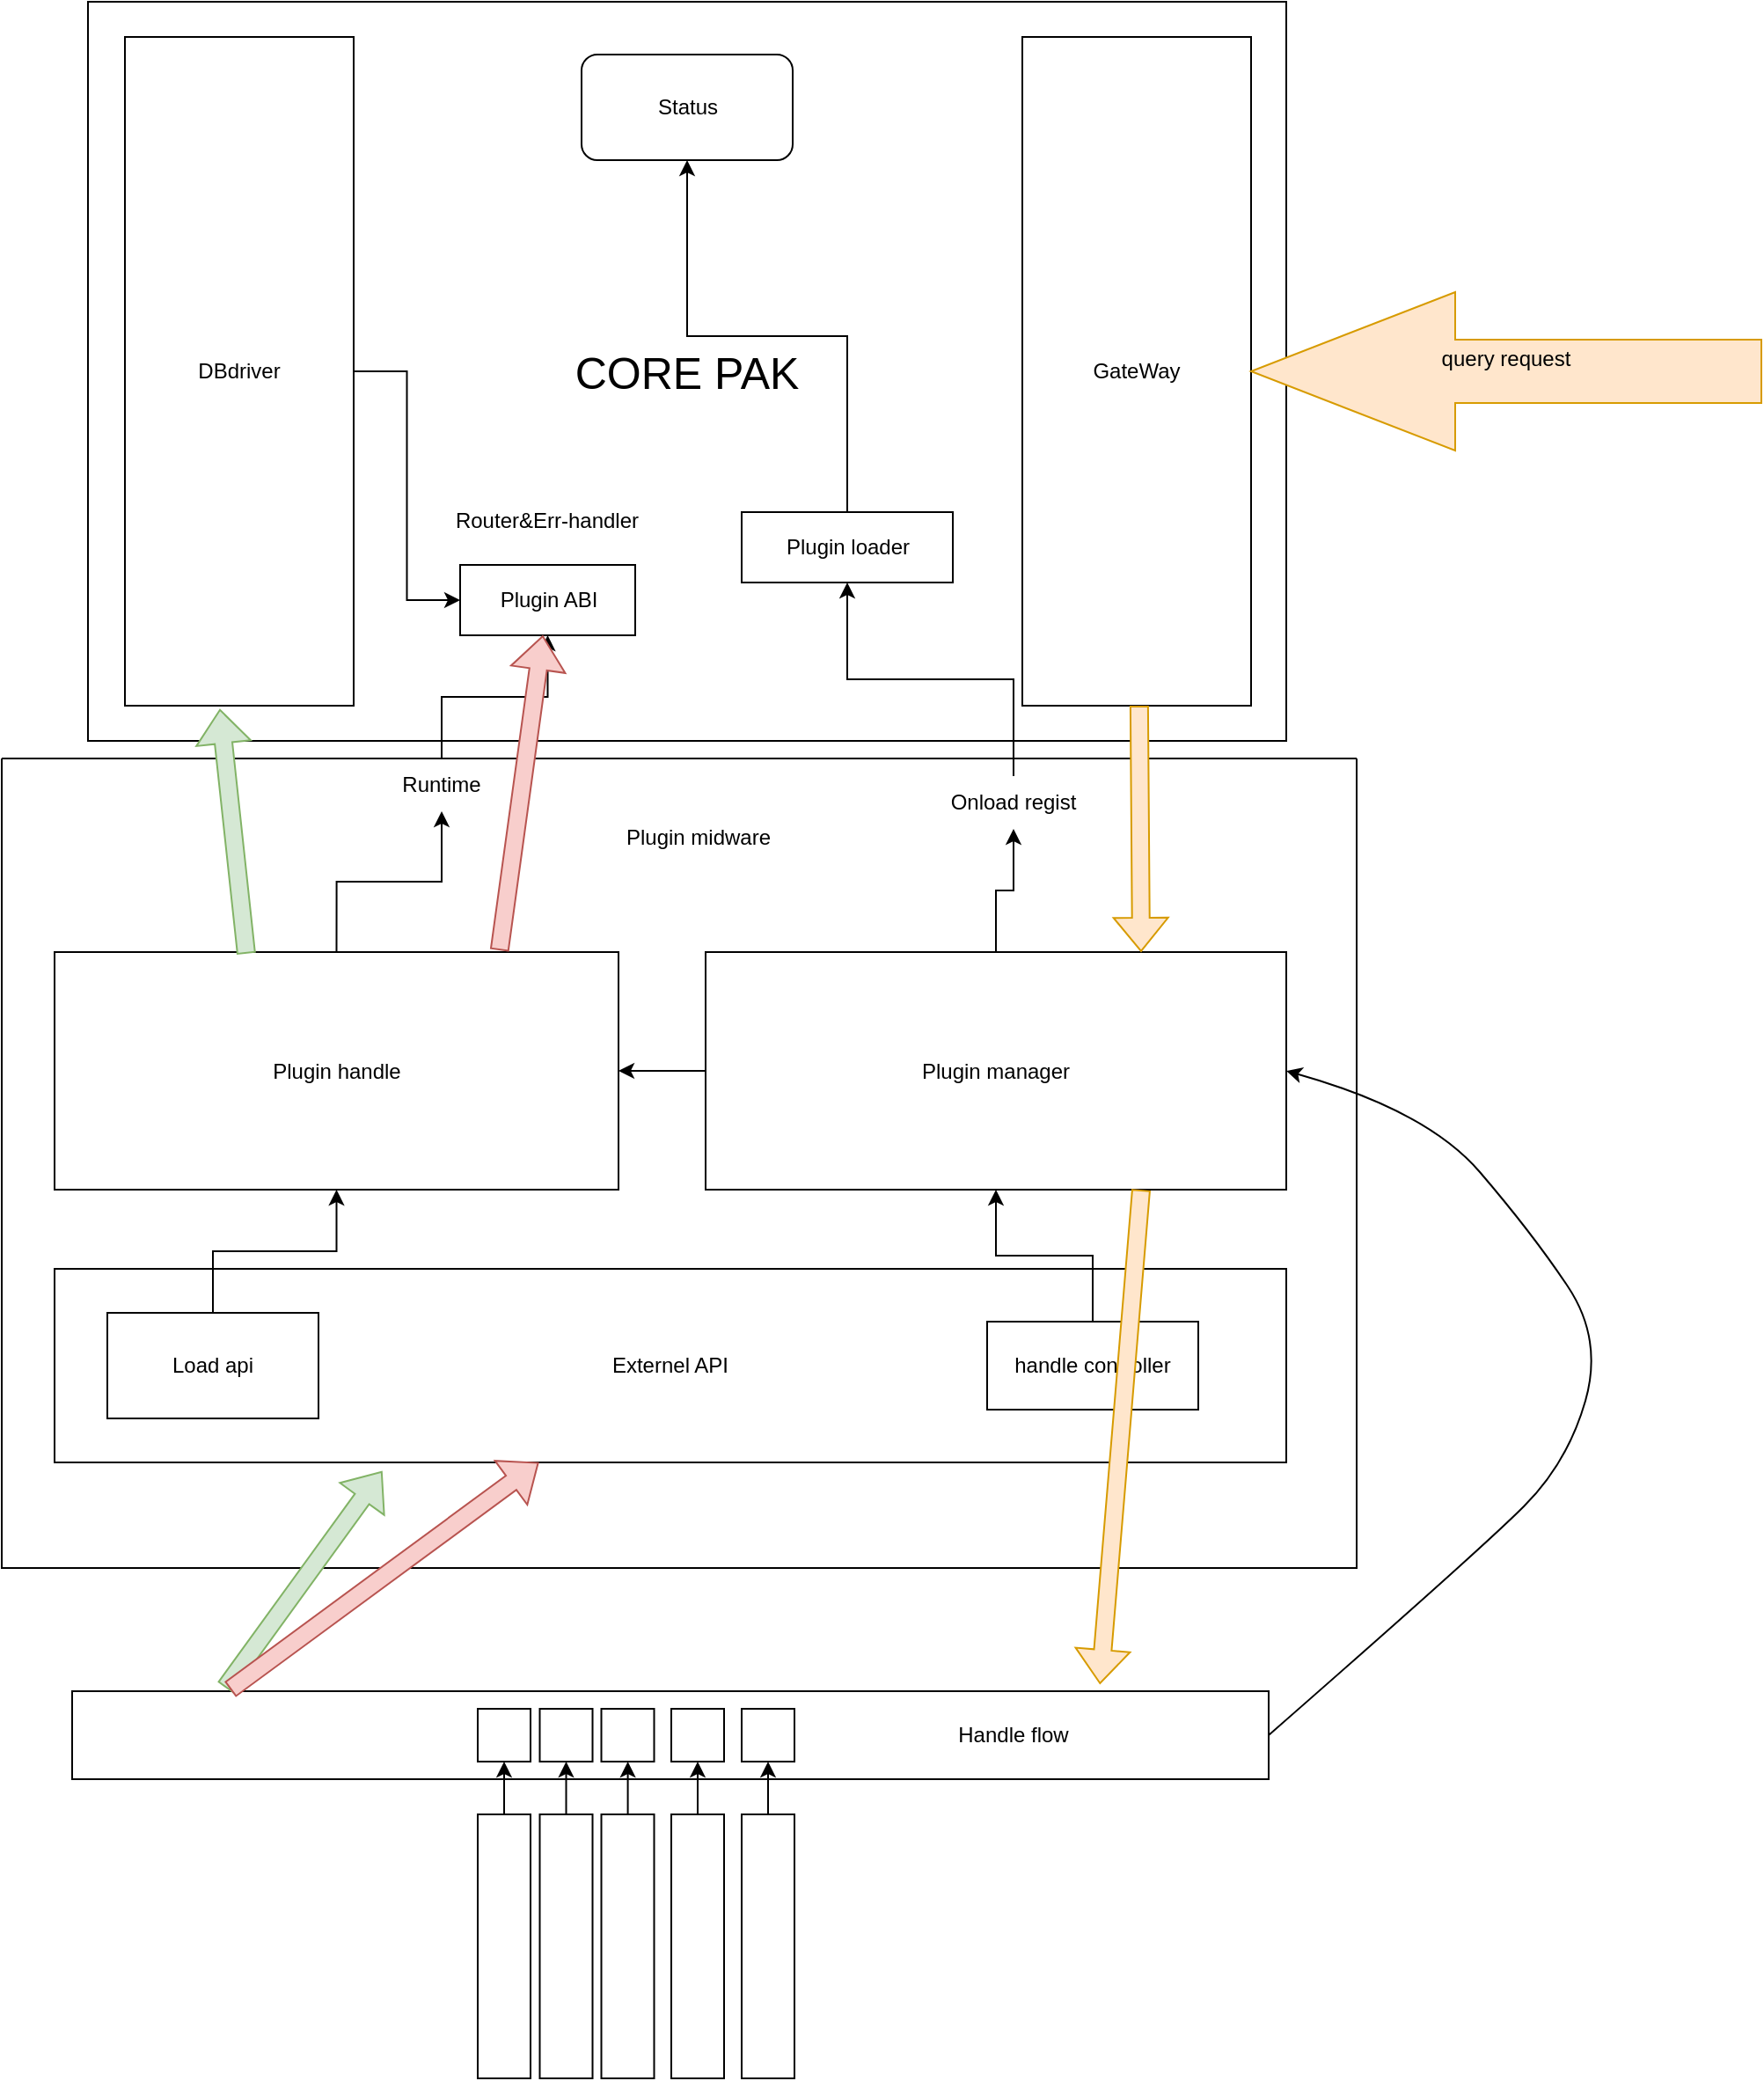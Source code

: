 <mxfile version="21.8.2" type="github">
  <diagram name="第 1 页" id="t-duSqgRqeBRRkxJ5DEV">
    <mxGraphModel dx="977" dy="612" grid="1" gridSize="10" guides="1" tooltips="1" connect="1" arrows="1" fold="1" page="1" pageScale="1" pageWidth="3300" pageHeight="4681" math="0" shadow="0">
      <root>
        <mxCell id="0" />
        <mxCell id="1" parent="0" />
        <mxCell id="nc-FkKqiqVNiR-dqxhJH-41" value="" style="rounded=0;whiteSpace=wrap;html=1;" vertex="1" parent="1">
          <mxGeometry x="930" y="1290" width="680" height="50" as="geometry" />
        </mxCell>
        <mxCell id="nc-FkKqiqVNiR-dqxhJH-39" value="" style="swimlane;startSize=0;" vertex="1" parent="1">
          <mxGeometry x="890" y="760" width="770" height="460" as="geometry">
            <mxRectangle x="40" y="530" width="50" height="40" as="alternateBounds" />
          </mxGeometry>
        </mxCell>
        <mxCell id="nc-FkKqiqVNiR-dqxhJH-1" value="&lt;div&gt;&lt;font style=&quot;font-size: 25px;&quot;&gt;CORE PAK&lt;/font&gt;&lt;/div&gt;" style="rounded=0;whiteSpace=wrap;html=1;" vertex="1" parent="1">
          <mxGeometry x="939" y="330" width="681" height="420" as="geometry" />
        </mxCell>
        <mxCell id="nc-FkKqiqVNiR-dqxhJH-2" value="&lt;div&gt;GateWay&lt;/div&gt;" style="rounded=0;whiteSpace=wrap;html=1;" vertex="1" parent="1">
          <mxGeometry x="1470" y="350" width="130" height="380" as="geometry" />
        </mxCell>
        <mxCell id="nc-FkKqiqVNiR-dqxhJH-66" style="edgeStyle=orthogonalEdgeStyle;rounded=0;orthogonalLoop=1;jettySize=auto;html=1;" edge="1" parent="1" source="nc-FkKqiqVNiR-dqxhJH-4" target="nc-FkKqiqVNiR-dqxhJH-16">
          <mxGeometry relative="1" as="geometry" />
        </mxCell>
        <mxCell id="nc-FkKqiqVNiR-dqxhJH-4" value="&lt;div&gt;DBdriver&lt;/div&gt;" style="rounded=0;whiteSpace=wrap;html=1;" vertex="1" parent="1">
          <mxGeometry x="960" y="350" width="130" height="380" as="geometry" />
        </mxCell>
        <mxCell id="nc-FkKqiqVNiR-dqxhJH-77" style="edgeStyle=orthogonalEdgeStyle;rounded=0;orthogonalLoop=1;jettySize=auto;html=1;" edge="1" parent="1" source="nc-FkKqiqVNiR-dqxhJH-5" target="nc-FkKqiqVNiR-dqxhJH-76">
          <mxGeometry relative="1" as="geometry" />
        </mxCell>
        <mxCell id="nc-FkKqiqVNiR-dqxhJH-5" value="&lt;div&gt;Plugin loader&lt;/div&gt;" style="rounded=0;whiteSpace=wrap;html=1;" vertex="1" parent="1">
          <mxGeometry x="1310.5" y="620" width="120" height="40" as="geometry" />
        </mxCell>
        <mxCell id="nc-FkKqiqVNiR-dqxhJH-14" value="" style="edgeStyle=orthogonalEdgeStyle;rounded=0;orthogonalLoop=1;jettySize=auto;html=1;" edge="1" parent="1" source="nc-FkKqiqVNiR-dqxhJH-6" target="nc-FkKqiqVNiR-dqxhJH-9">
          <mxGeometry relative="1" as="geometry" />
        </mxCell>
        <mxCell id="nc-FkKqiqVNiR-dqxhJH-19" style="edgeStyle=orthogonalEdgeStyle;rounded=0;orthogonalLoop=1;jettySize=auto;html=1;" edge="1" parent="1" source="nc-FkKqiqVNiR-dqxhJH-22" target="nc-FkKqiqVNiR-dqxhJH-5">
          <mxGeometry relative="1" as="geometry" />
        </mxCell>
        <mxCell id="nc-FkKqiqVNiR-dqxhJH-6" value="Plugin manager" style="rounded=0;whiteSpace=wrap;html=1;" vertex="1" parent="1">
          <mxGeometry x="1290" y="870" width="330" height="135" as="geometry" />
        </mxCell>
        <mxCell id="nc-FkKqiqVNiR-dqxhJH-17" style="edgeStyle=orthogonalEdgeStyle;rounded=0;orthogonalLoop=1;jettySize=auto;html=1;exitX=0.5;exitY=0;exitDx=0;exitDy=0;" edge="1" parent="1" source="nc-FkKqiqVNiR-dqxhJH-20" target="nc-FkKqiqVNiR-dqxhJH-16">
          <mxGeometry relative="1" as="geometry" />
        </mxCell>
        <mxCell id="nc-FkKqiqVNiR-dqxhJH-9" value="Plugin handle" style="rounded=0;whiteSpace=wrap;html=1;" vertex="1" parent="1">
          <mxGeometry x="920" y="870" width="320.5" height="135" as="geometry" />
        </mxCell>
        <mxCell id="nc-FkKqiqVNiR-dqxhJH-16" value="Plugin ABI" style="rounded=0;whiteSpace=wrap;html=1;glass=0;" vertex="1" parent="1">
          <mxGeometry x="1150.5" y="650" width="99.5" height="40" as="geometry" />
        </mxCell>
        <mxCell id="nc-FkKqiqVNiR-dqxhJH-21" value="" style="edgeStyle=orthogonalEdgeStyle;rounded=0;orthogonalLoop=1;jettySize=auto;html=1;exitX=0.5;exitY=0;exitDx=0;exitDy=0;" edge="1" parent="1" source="nc-FkKqiqVNiR-dqxhJH-9" target="nc-FkKqiqVNiR-dqxhJH-20">
          <mxGeometry relative="1" as="geometry">
            <mxPoint x="1080" y="870" as="sourcePoint" />
            <mxPoint x="1200" y="680" as="targetPoint" />
          </mxGeometry>
        </mxCell>
        <mxCell id="nc-FkKqiqVNiR-dqxhJH-20" value="Runtime" style="text;html=1;strokeColor=none;fillColor=none;align=center;verticalAlign=middle;whiteSpace=wrap;rounded=0;" vertex="1" parent="1">
          <mxGeometry x="1110" y="760" width="60" height="30" as="geometry" />
        </mxCell>
        <mxCell id="nc-FkKqiqVNiR-dqxhJH-23" value="" style="edgeStyle=orthogonalEdgeStyle;rounded=0;orthogonalLoop=1;jettySize=auto;html=1;" edge="1" parent="1" source="nc-FkKqiqVNiR-dqxhJH-6" target="nc-FkKqiqVNiR-dqxhJH-22">
          <mxGeometry relative="1" as="geometry">
            <mxPoint x="1465" y="870" as="sourcePoint" />
            <mxPoint x="1360" y="680" as="targetPoint" />
          </mxGeometry>
        </mxCell>
        <mxCell id="nc-FkKqiqVNiR-dqxhJH-22" value="&lt;div&gt;Onload regist&lt;/div&gt;" style="text;html=1;strokeColor=none;fillColor=none;align=center;verticalAlign=middle;whiteSpace=wrap;rounded=0;" vertex="1" parent="1">
          <mxGeometry x="1400" y="770" width="130" height="30" as="geometry" />
        </mxCell>
        <mxCell id="nc-FkKqiqVNiR-dqxhJH-24" value="&lt;div&gt;Router&amp;amp;Err-handler&lt;/div&gt;" style="text;html=1;strokeColor=none;fillColor=none;align=center;verticalAlign=middle;whiteSpace=wrap;rounded=0;" vertex="1" parent="1">
          <mxGeometry x="1135.25" y="610" width="130" height="30" as="geometry" />
        </mxCell>
        <mxCell id="nc-FkKqiqVNiR-dqxhJH-25" value="Externel API" style="rounded=0;whiteSpace=wrap;html=1;" vertex="1" parent="1">
          <mxGeometry x="920" y="1050" width="700" height="110" as="geometry" />
        </mxCell>
        <mxCell id="nc-FkKqiqVNiR-dqxhJH-28" style="edgeStyle=orthogonalEdgeStyle;rounded=0;orthogonalLoop=1;jettySize=auto;html=1;exitX=0.5;exitY=0;exitDx=0;exitDy=0;" edge="1" parent="1" source="nc-FkKqiqVNiR-dqxhJH-26" target="nc-FkKqiqVNiR-dqxhJH-9">
          <mxGeometry relative="1" as="geometry" />
        </mxCell>
        <mxCell id="nc-FkKqiqVNiR-dqxhJH-26" value="Load api" style="rounded=0;whiteSpace=wrap;html=1;" vertex="1" parent="1">
          <mxGeometry x="950" y="1075" width="120" height="60" as="geometry" />
        </mxCell>
        <mxCell id="nc-FkKqiqVNiR-dqxhJH-29" style="edgeStyle=orthogonalEdgeStyle;rounded=0;orthogonalLoop=1;jettySize=auto;html=1;entryX=0.5;entryY=1;entryDx=0;entryDy=0;" edge="1" parent="1" source="nc-FkKqiqVNiR-dqxhJH-27" target="nc-FkKqiqVNiR-dqxhJH-6">
          <mxGeometry relative="1" as="geometry" />
        </mxCell>
        <mxCell id="nc-FkKqiqVNiR-dqxhJH-27" value="handle controller" style="rounded=0;whiteSpace=wrap;html=1;" vertex="1" parent="1">
          <mxGeometry x="1450" y="1080" width="120" height="50" as="geometry" />
        </mxCell>
        <mxCell id="nc-FkKqiqVNiR-dqxhJH-31" value="Plugin midware" style="text;html=1;strokeColor=none;fillColor=none;align=center;verticalAlign=middle;whiteSpace=wrap;rounded=0;" vertex="1" parent="1">
          <mxGeometry x="1180.5" y="780" width="209.5" height="50" as="geometry" />
        </mxCell>
        <mxCell id="nc-FkKqiqVNiR-dqxhJH-52" style="edgeStyle=orthogonalEdgeStyle;rounded=0;orthogonalLoop=1;jettySize=auto;html=1;" edge="1" parent="1" source="nc-FkKqiqVNiR-dqxhJH-33" target="nc-FkKqiqVNiR-dqxhJH-42">
          <mxGeometry relative="1" as="geometry" />
        </mxCell>
        <mxCell id="nc-FkKqiqVNiR-dqxhJH-33" value="" style="rounded=0;whiteSpace=wrap;html=1;" vertex="1" parent="1">
          <mxGeometry x="1310.5" y="1360" width="30" height="150" as="geometry" />
        </mxCell>
        <mxCell id="nc-FkKqiqVNiR-dqxhJH-50" style="edgeStyle=orthogonalEdgeStyle;rounded=0;orthogonalLoop=1;jettySize=auto;html=1;" edge="1" parent="1" source="nc-FkKqiqVNiR-dqxhJH-34" target="nc-FkKqiqVNiR-dqxhJH-43">
          <mxGeometry relative="1" as="geometry" />
        </mxCell>
        <mxCell id="nc-FkKqiqVNiR-dqxhJH-34" value="" style="rounded=0;whiteSpace=wrap;html=1;" vertex="1" parent="1">
          <mxGeometry x="1270.5" y="1360" width="30" height="150" as="geometry" />
        </mxCell>
        <mxCell id="nc-FkKqiqVNiR-dqxhJH-51" style="edgeStyle=orthogonalEdgeStyle;rounded=0;orthogonalLoop=1;jettySize=auto;html=1;" edge="1" parent="1" source="nc-FkKqiqVNiR-dqxhJH-35" target="nc-FkKqiqVNiR-dqxhJH-44">
          <mxGeometry relative="1" as="geometry" />
        </mxCell>
        <mxCell id="nc-FkKqiqVNiR-dqxhJH-35" value="" style="rounded=0;whiteSpace=wrap;html=1;" vertex="1" parent="1">
          <mxGeometry x="1230.75" y="1360" width="30" height="150" as="geometry" />
        </mxCell>
        <mxCell id="nc-FkKqiqVNiR-dqxhJH-48" style="edgeStyle=orthogonalEdgeStyle;rounded=0;orthogonalLoop=1;jettySize=auto;html=1;exitX=0.5;exitY=0;exitDx=0;exitDy=0;entryX=0.5;entryY=1;entryDx=0;entryDy=0;" edge="1" parent="1" source="nc-FkKqiqVNiR-dqxhJH-36" target="nc-FkKqiqVNiR-dqxhJH-45">
          <mxGeometry relative="1" as="geometry" />
        </mxCell>
        <mxCell id="nc-FkKqiqVNiR-dqxhJH-36" value="" style="rounded=0;whiteSpace=wrap;html=1;" vertex="1" parent="1">
          <mxGeometry x="1195.75" y="1360" width="30" height="150" as="geometry" />
        </mxCell>
        <mxCell id="nc-FkKqiqVNiR-dqxhJH-47" style="edgeStyle=orthogonalEdgeStyle;rounded=0;orthogonalLoop=1;jettySize=auto;html=1;exitX=0.5;exitY=0;exitDx=0;exitDy=0;" edge="1" parent="1" source="nc-FkKqiqVNiR-dqxhJH-37" target="nc-FkKqiqVNiR-dqxhJH-46">
          <mxGeometry relative="1" as="geometry" />
        </mxCell>
        <mxCell id="nc-FkKqiqVNiR-dqxhJH-37" value="" style="rounded=0;whiteSpace=wrap;html=1;" vertex="1" parent="1">
          <mxGeometry x="1160.5" y="1360" width="30" height="150" as="geometry" />
        </mxCell>
        <mxCell id="nc-FkKqiqVNiR-dqxhJH-42" value="" style="rounded=0;whiteSpace=wrap;html=1;" vertex="1" parent="1">
          <mxGeometry x="1310.5" y="1300" width="30" height="30" as="geometry" />
        </mxCell>
        <mxCell id="nc-FkKqiqVNiR-dqxhJH-43" value="" style="rounded=0;whiteSpace=wrap;html=1;" vertex="1" parent="1">
          <mxGeometry x="1270.5" y="1300" width="30" height="30" as="geometry" />
        </mxCell>
        <mxCell id="nc-FkKqiqVNiR-dqxhJH-44" value="" style="rounded=0;whiteSpace=wrap;html=1;" vertex="1" parent="1">
          <mxGeometry x="1230.75" y="1300" width="30" height="30" as="geometry" />
        </mxCell>
        <mxCell id="nc-FkKqiqVNiR-dqxhJH-45" value="" style="rounded=0;whiteSpace=wrap;html=1;" vertex="1" parent="1">
          <mxGeometry x="1195.75" y="1300" width="30" height="30" as="geometry" />
        </mxCell>
        <mxCell id="nc-FkKqiqVNiR-dqxhJH-46" value="" style="rounded=0;whiteSpace=wrap;html=1;" vertex="1" parent="1">
          <mxGeometry x="1160.5" y="1300" width="30" height="30" as="geometry" />
        </mxCell>
        <mxCell id="nc-FkKqiqVNiR-dqxhJH-54" value="" style="curved=1;endArrow=classic;html=1;rounded=0;entryX=1;entryY=0.5;entryDx=0;entryDy=0;exitX=1;exitY=0.5;exitDx=0;exitDy=0;" edge="1" parent="1" source="nc-FkKqiqVNiR-dqxhJH-41" target="nc-FkKqiqVNiR-dqxhJH-6">
          <mxGeometry width="50" height="50" relative="1" as="geometry">
            <mxPoint x="1690" y="1300" as="sourcePoint" />
            <mxPoint x="1940" y="1070" as="targetPoint" />
            <Array as="points">
              <mxPoint x="1730" y="1210" />
              <mxPoint x="1780" y="1160" />
              <mxPoint x="1800" y="1090" />
              <mxPoint x="1760" y="1030" />
              <mxPoint x="1700" y="960" />
            </Array>
          </mxGeometry>
        </mxCell>
        <mxCell id="nc-FkKqiqVNiR-dqxhJH-60" value="&lt;div&gt;query request&lt;/div&gt;&lt;div&gt;&lt;br&gt;&lt;/div&gt;" style="shape=singleArrow;whiteSpace=wrap;html=1;arrowWidth=0.4;arrowSize=0.4;rotation=0;fillColor=#ffe6cc;strokeColor=#d79b00;direction=west;" vertex="1" parent="1">
          <mxGeometry x="1600" y="495" width="290" height="90" as="geometry" />
        </mxCell>
        <mxCell id="nc-FkKqiqVNiR-dqxhJH-64" value="" style="shape=flexArrow;endArrow=classic;html=1;rounded=0;fillColor=#ffe6cc;strokeColor=#d79b00;entryX=0.75;entryY=0;entryDx=0;entryDy=0;" edge="1" parent="1" source="nc-FkKqiqVNiR-dqxhJH-2" target="nc-FkKqiqVNiR-dqxhJH-6">
          <mxGeometry width="50" height="50" relative="1" as="geometry">
            <mxPoint x="1670" y="690" as="sourcePoint" />
            <mxPoint x="1720" y="640" as="targetPoint" />
          </mxGeometry>
        </mxCell>
        <mxCell id="nc-FkKqiqVNiR-dqxhJH-68" value="Handle flow" style="text;html=1;strokeColor=none;fillColor=none;align=center;verticalAlign=middle;whiteSpace=wrap;rounded=0;" vertex="1" parent="1">
          <mxGeometry x="1350" y="1300" width="230" height="30" as="geometry" />
        </mxCell>
        <mxCell id="nc-FkKqiqVNiR-dqxhJH-69" value="" style="shape=flexArrow;endArrow=classic;html=1;rounded=0;entryX=0.859;entryY=-0.08;entryDx=0;entryDy=0;entryPerimeter=0;exitX=0.75;exitY=1;exitDx=0;exitDy=0;fillColor=#ffe6cc;strokeColor=#d79b00;" edge="1" parent="1" source="nc-FkKqiqVNiR-dqxhJH-6" target="nc-FkKqiqVNiR-dqxhJH-41">
          <mxGeometry width="50" height="50" relative="1" as="geometry">
            <mxPoint x="1360" y="1090" as="sourcePoint" />
            <mxPoint x="1410" y="1040" as="targetPoint" />
          </mxGeometry>
        </mxCell>
        <mxCell id="nc-FkKqiqVNiR-dqxhJH-70" value="" style="shape=flexArrow;endArrow=classic;html=1;rounded=0;entryX=0.266;entryY=1.045;entryDx=0;entryDy=0;entryPerimeter=0;exitX=0.128;exitY=-0.04;exitDx=0;exitDy=0;exitPerimeter=0;fillColor=#d5e8d4;strokeColor=#82b366;" edge="1" parent="1" source="nc-FkKqiqVNiR-dqxhJH-41" target="nc-FkKqiqVNiR-dqxhJH-25">
          <mxGeometry width="50" height="50" relative="1" as="geometry">
            <mxPoint x="1360" y="1080" as="sourcePoint" />
            <mxPoint x="1410" y="1030" as="targetPoint" />
          </mxGeometry>
        </mxCell>
        <mxCell id="nc-FkKqiqVNiR-dqxhJH-72" value="" style="shape=flexArrow;endArrow=classic;html=1;rounded=0;entryX=0.415;entryY=1.005;entryDx=0;entryDy=0;entryPerimeter=0;exitX=0.34;exitY=0.007;exitDx=0;exitDy=0;exitPerimeter=0;fillColor=#d5e8d4;strokeColor=#82b366;" edge="1" parent="1" source="nc-FkKqiqVNiR-dqxhJH-9" target="nc-FkKqiqVNiR-dqxhJH-4">
          <mxGeometry width="50" height="50" relative="1" as="geometry">
            <mxPoint x="1360" y="1080" as="sourcePoint" />
            <mxPoint x="1410" y="1030" as="targetPoint" />
          </mxGeometry>
        </mxCell>
        <mxCell id="nc-FkKqiqVNiR-dqxhJH-73" value="" style="shape=flexArrow;endArrow=classic;html=1;rounded=0;fillColor=#f8cecc;strokeColor=#b85450;exitX=0.132;exitY=-0.02;exitDx=0;exitDy=0;exitPerimeter=0;" edge="1" parent="1" source="nc-FkKqiqVNiR-dqxhJH-41" target="nc-FkKqiqVNiR-dqxhJH-25">
          <mxGeometry width="50" height="50" relative="1" as="geometry">
            <mxPoint x="1400" y="1270" as="sourcePoint" />
            <mxPoint x="1450" y="1220" as="targetPoint" />
          </mxGeometry>
        </mxCell>
        <mxCell id="nc-FkKqiqVNiR-dqxhJH-74" value="" style="shape=flexArrow;endArrow=classic;html=1;rounded=0;exitX=0.789;exitY=-0.007;exitDx=0;exitDy=0;exitPerimeter=0;fillColor=#f8cecc;strokeColor=#b85450;" edge="1" parent="1" source="nc-FkKqiqVNiR-dqxhJH-9" target="nc-FkKqiqVNiR-dqxhJH-16">
          <mxGeometry width="50" height="50" relative="1" as="geometry">
            <mxPoint x="1400" y="930" as="sourcePoint" />
            <mxPoint x="1450" y="880" as="targetPoint" />
          </mxGeometry>
        </mxCell>
        <mxCell id="nc-FkKqiqVNiR-dqxhJH-76" value="Status" style="rounded=1;whiteSpace=wrap;html=1;" vertex="1" parent="1">
          <mxGeometry x="1219.5" y="360" width="120" height="60" as="geometry" />
        </mxCell>
      </root>
    </mxGraphModel>
  </diagram>
</mxfile>
